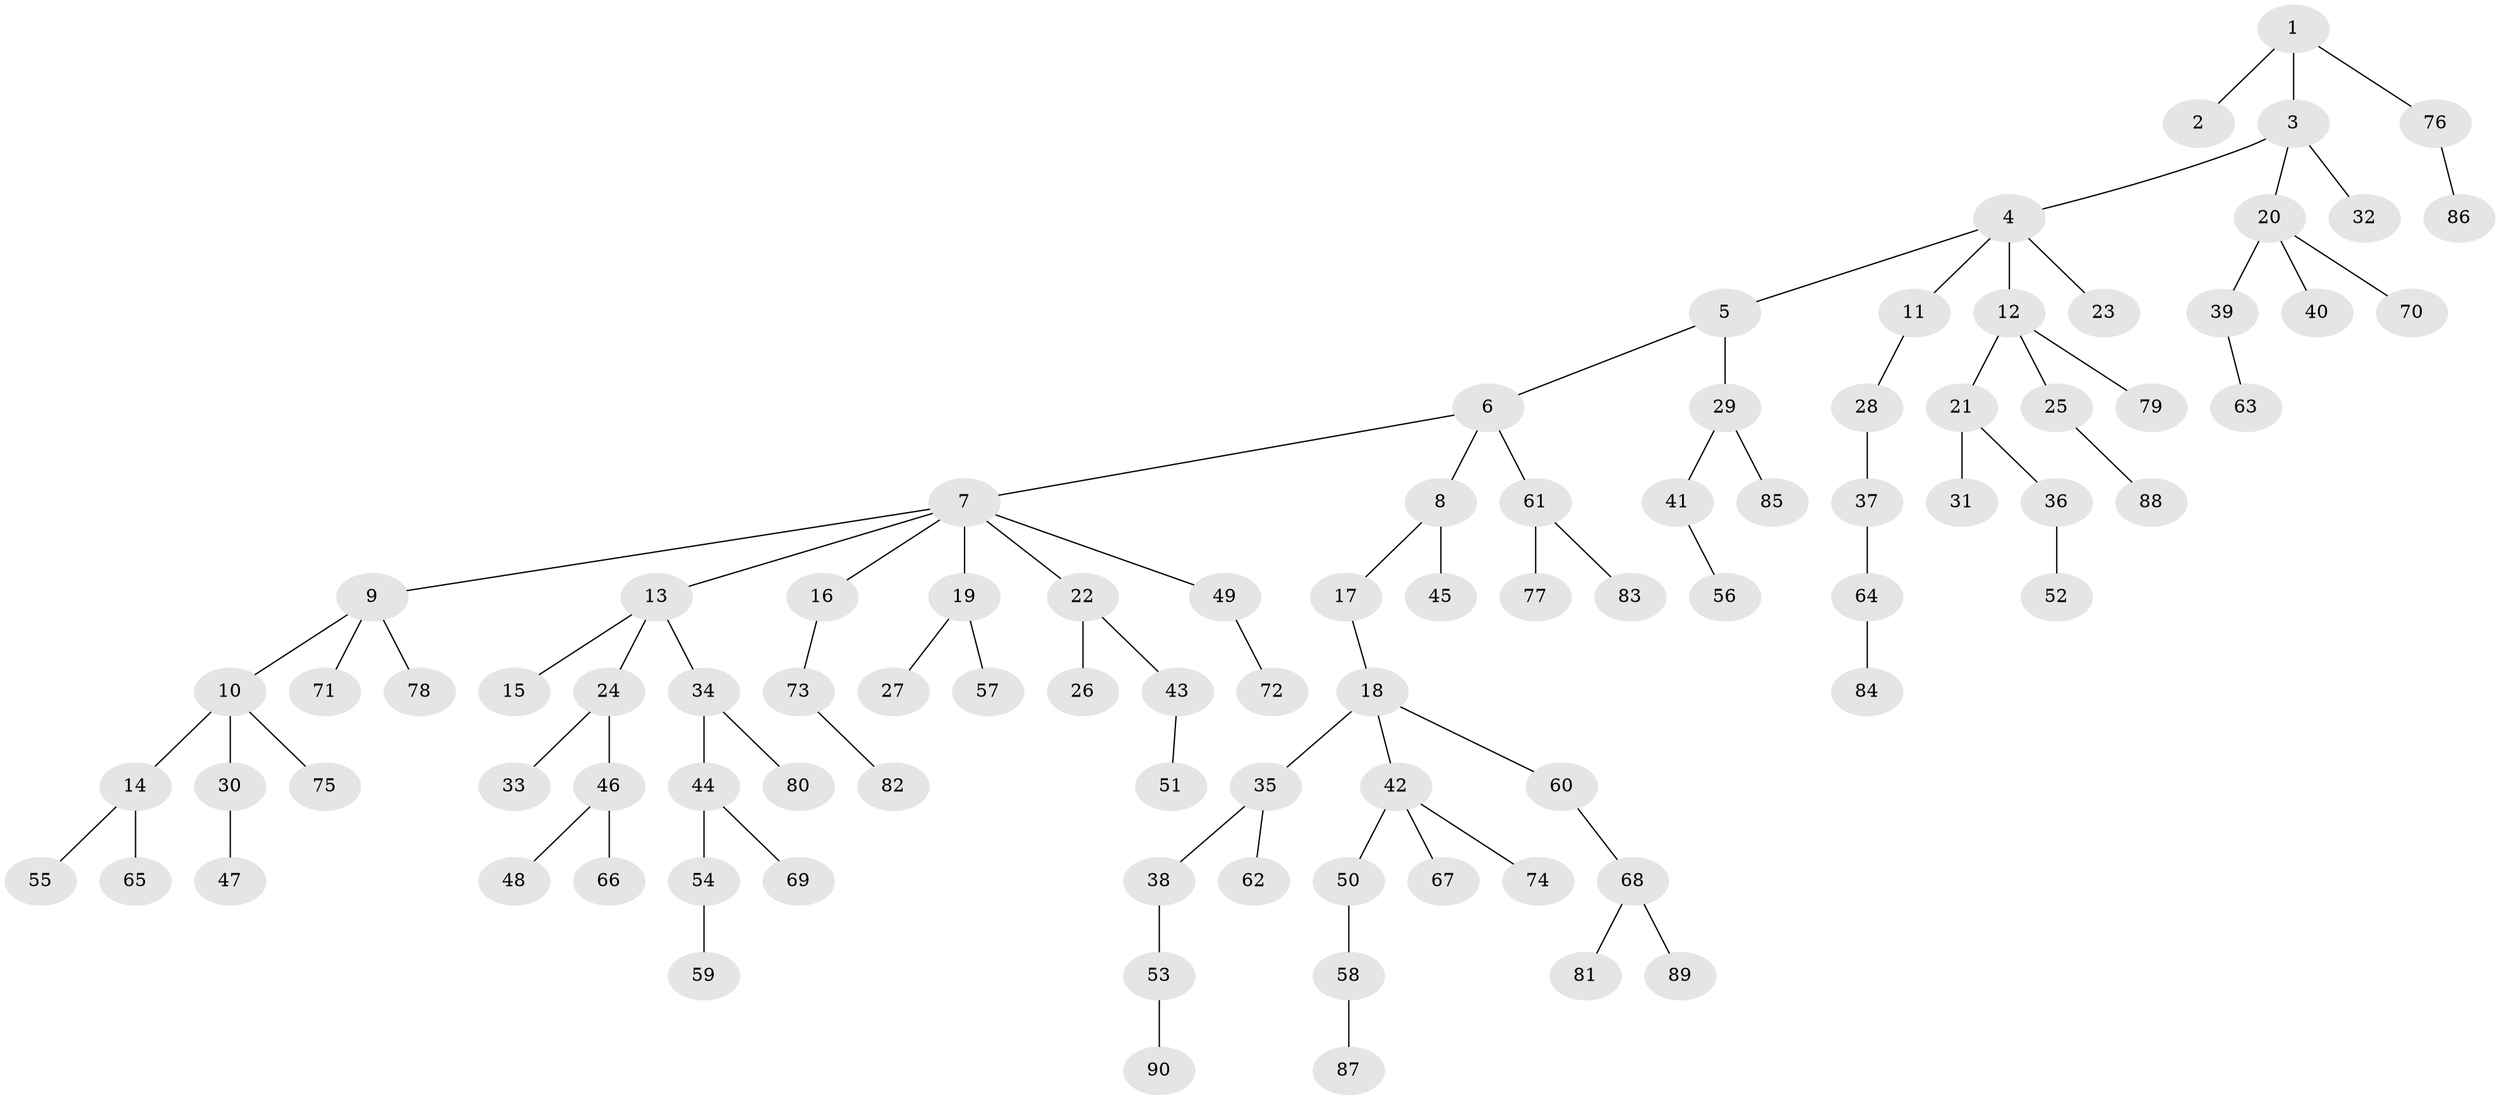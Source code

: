 // Generated by graph-tools (version 1.1) at 2025/52/03/09/25 04:52:48]
// undirected, 90 vertices, 89 edges
graph export_dot {
graph [start="1"]
  node [color=gray90,style=filled];
  1;
  2;
  3;
  4;
  5;
  6;
  7;
  8;
  9;
  10;
  11;
  12;
  13;
  14;
  15;
  16;
  17;
  18;
  19;
  20;
  21;
  22;
  23;
  24;
  25;
  26;
  27;
  28;
  29;
  30;
  31;
  32;
  33;
  34;
  35;
  36;
  37;
  38;
  39;
  40;
  41;
  42;
  43;
  44;
  45;
  46;
  47;
  48;
  49;
  50;
  51;
  52;
  53;
  54;
  55;
  56;
  57;
  58;
  59;
  60;
  61;
  62;
  63;
  64;
  65;
  66;
  67;
  68;
  69;
  70;
  71;
  72;
  73;
  74;
  75;
  76;
  77;
  78;
  79;
  80;
  81;
  82;
  83;
  84;
  85;
  86;
  87;
  88;
  89;
  90;
  1 -- 2;
  1 -- 3;
  1 -- 76;
  3 -- 4;
  3 -- 20;
  3 -- 32;
  4 -- 5;
  4 -- 11;
  4 -- 12;
  4 -- 23;
  5 -- 6;
  5 -- 29;
  6 -- 7;
  6 -- 8;
  6 -- 61;
  7 -- 9;
  7 -- 13;
  7 -- 16;
  7 -- 19;
  7 -- 22;
  7 -- 49;
  8 -- 17;
  8 -- 45;
  9 -- 10;
  9 -- 71;
  9 -- 78;
  10 -- 14;
  10 -- 30;
  10 -- 75;
  11 -- 28;
  12 -- 21;
  12 -- 25;
  12 -- 79;
  13 -- 15;
  13 -- 24;
  13 -- 34;
  14 -- 55;
  14 -- 65;
  16 -- 73;
  17 -- 18;
  18 -- 35;
  18 -- 42;
  18 -- 60;
  19 -- 27;
  19 -- 57;
  20 -- 39;
  20 -- 40;
  20 -- 70;
  21 -- 31;
  21 -- 36;
  22 -- 26;
  22 -- 43;
  24 -- 33;
  24 -- 46;
  25 -- 88;
  28 -- 37;
  29 -- 41;
  29 -- 85;
  30 -- 47;
  34 -- 44;
  34 -- 80;
  35 -- 38;
  35 -- 62;
  36 -- 52;
  37 -- 64;
  38 -- 53;
  39 -- 63;
  41 -- 56;
  42 -- 50;
  42 -- 67;
  42 -- 74;
  43 -- 51;
  44 -- 54;
  44 -- 69;
  46 -- 48;
  46 -- 66;
  49 -- 72;
  50 -- 58;
  53 -- 90;
  54 -- 59;
  58 -- 87;
  60 -- 68;
  61 -- 77;
  61 -- 83;
  64 -- 84;
  68 -- 81;
  68 -- 89;
  73 -- 82;
  76 -- 86;
}
